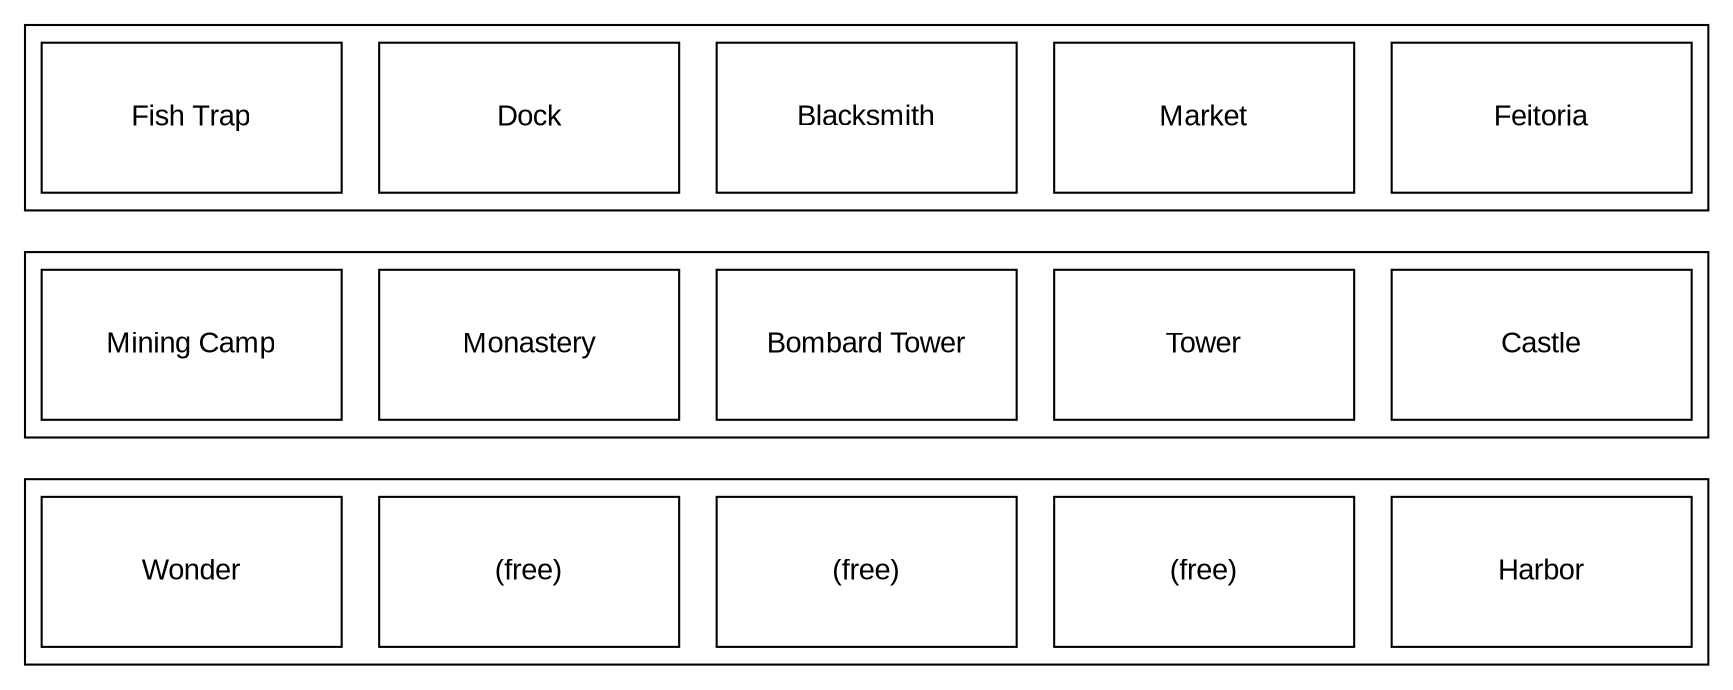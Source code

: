 digraph D {
    node [pin=true, width=2, height=1, shape=record, fixedsize=true, autosize=false, fontname="Arial"];
    subgraph cluster_0 {
      e [label="Feitoria"];
      d [label="Market"];
      c [label="Blacksmith"];
      b [label="Dock"];
      a [label="Fish Trap"];
    }
    subgraph cluster_1 {
      j [label="Castle"];
      i [label="Tower"];
      h [label="Bombard Tower"];
      g [label="Monastery"];
      f [label="Mining Camp"];
    }

    subgraph cluster_2 {
      k [label="Harbor"];
      l [label="(free)"];
      m [label="(free)"];
      n [label="(free)"];
      o [label="Wonder"];
    }
  a -> f [style=invis];
  j -> k [style=invis];
}
